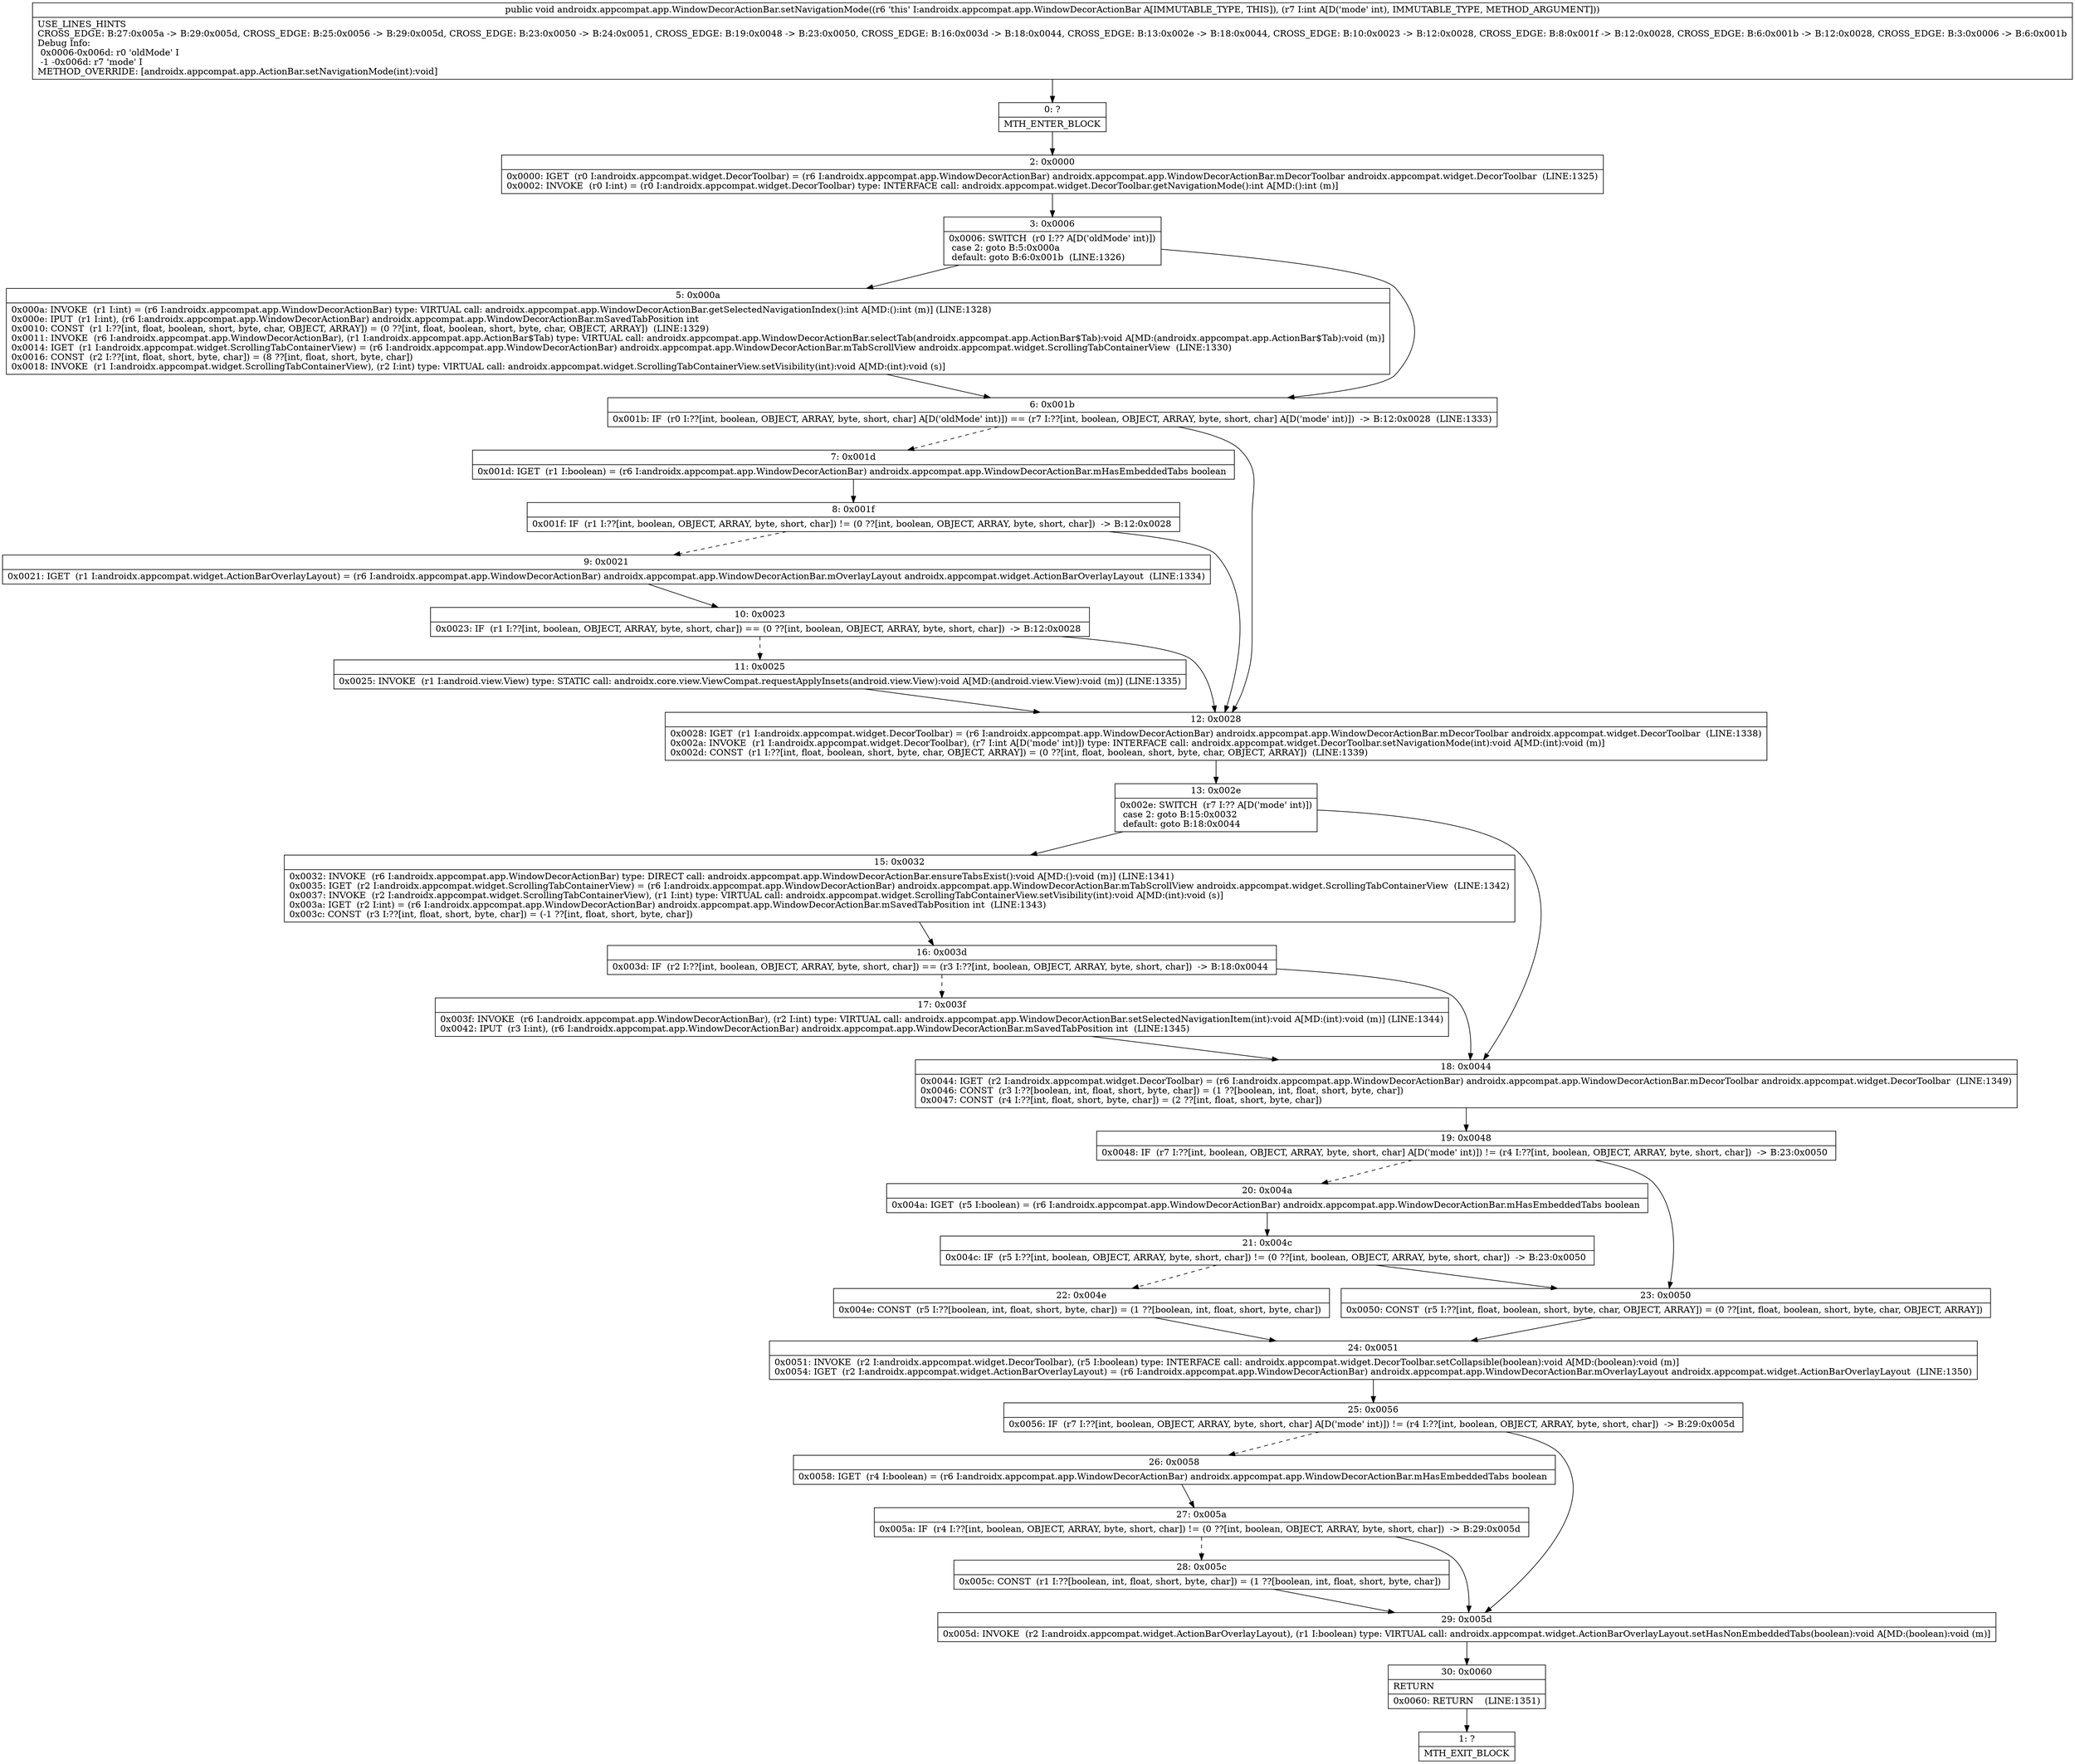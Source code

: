 digraph "CFG forandroidx.appcompat.app.WindowDecorActionBar.setNavigationMode(I)V" {
Node_0 [shape=record,label="{0\:\ ?|MTH_ENTER_BLOCK\l}"];
Node_2 [shape=record,label="{2\:\ 0x0000|0x0000: IGET  (r0 I:androidx.appcompat.widget.DecorToolbar) = (r6 I:androidx.appcompat.app.WindowDecorActionBar) androidx.appcompat.app.WindowDecorActionBar.mDecorToolbar androidx.appcompat.widget.DecorToolbar  (LINE:1325)\l0x0002: INVOKE  (r0 I:int) = (r0 I:androidx.appcompat.widget.DecorToolbar) type: INTERFACE call: androidx.appcompat.widget.DecorToolbar.getNavigationMode():int A[MD:():int (m)]\l}"];
Node_3 [shape=record,label="{3\:\ 0x0006|0x0006: SWITCH  (r0 I:?? A[D('oldMode' int)])\l case 2: goto B:5:0x000a\l default: goto B:6:0x001b  (LINE:1326)\l}"];
Node_5 [shape=record,label="{5\:\ 0x000a|0x000a: INVOKE  (r1 I:int) = (r6 I:androidx.appcompat.app.WindowDecorActionBar) type: VIRTUAL call: androidx.appcompat.app.WindowDecorActionBar.getSelectedNavigationIndex():int A[MD:():int (m)] (LINE:1328)\l0x000e: IPUT  (r1 I:int), (r6 I:androidx.appcompat.app.WindowDecorActionBar) androidx.appcompat.app.WindowDecorActionBar.mSavedTabPosition int \l0x0010: CONST  (r1 I:??[int, float, boolean, short, byte, char, OBJECT, ARRAY]) = (0 ??[int, float, boolean, short, byte, char, OBJECT, ARRAY])  (LINE:1329)\l0x0011: INVOKE  (r6 I:androidx.appcompat.app.WindowDecorActionBar), (r1 I:androidx.appcompat.app.ActionBar$Tab) type: VIRTUAL call: androidx.appcompat.app.WindowDecorActionBar.selectTab(androidx.appcompat.app.ActionBar$Tab):void A[MD:(androidx.appcompat.app.ActionBar$Tab):void (m)]\l0x0014: IGET  (r1 I:androidx.appcompat.widget.ScrollingTabContainerView) = (r6 I:androidx.appcompat.app.WindowDecorActionBar) androidx.appcompat.app.WindowDecorActionBar.mTabScrollView androidx.appcompat.widget.ScrollingTabContainerView  (LINE:1330)\l0x0016: CONST  (r2 I:??[int, float, short, byte, char]) = (8 ??[int, float, short, byte, char]) \l0x0018: INVOKE  (r1 I:androidx.appcompat.widget.ScrollingTabContainerView), (r2 I:int) type: VIRTUAL call: androidx.appcompat.widget.ScrollingTabContainerView.setVisibility(int):void A[MD:(int):void (s)]\l}"];
Node_6 [shape=record,label="{6\:\ 0x001b|0x001b: IF  (r0 I:??[int, boolean, OBJECT, ARRAY, byte, short, char] A[D('oldMode' int)]) == (r7 I:??[int, boolean, OBJECT, ARRAY, byte, short, char] A[D('mode' int)])  \-\> B:12:0x0028  (LINE:1333)\l}"];
Node_7 [shape=record,label="{7\:\ 0x001d|0x001d: IGET  (r1 I:boolean) = (r6 I:androidx.appcompat.app.WindowDecorActionBar) androidx.appcompat.app.WindowDecorActionBar.mHasEmbeddedTabs boolean \l}"];
Node_8 [shape=record,label="{8\:\ 0x001f|0x001f: IF  (r1 I:??[int, boolean, OBJECT, ARRAY, byte, short, char]) != (0 ??[int, boolean, OBJECT, ARRAY, byte, short, char])  \-\> B:12:0x0028 \l}"];
Node_9 [shape=record,label="{9\:\ 0x0021|0x0021: IGET  (r1 I:androidx.appcompat.widget.ActionBarOverlayLayout) = (r6 I:androidx.appcompat.app.WindowDecorActionBar) androidx.appcompat.app.WindowDecorActionBar.mOverlayLayout androidx.appcompat.widget.ActionBarOverlayLayout  (LINE:1334)\l}"];
Node_10 [shape=record,label="{10\:\ 0x0023|0x0023: IF  (r1 I:??[int, boolean, OBJECT, ARRAY, byte, short, char]) == (0 ??[int, boolean, OBJECT, ARRAY, byte, short, char])  \-\> B:12:0x0028 \l}"];
Node_11 [shape=record,label="{11\:\ 0x0025|0x0025: INVOKE  (r1 I:android.view.View) type: STATIC call: androidx.core.view.ViewCompat.requestApplyInsets(android.view.View):void A[MD:(android.view.View):void (m)] (LINE:1335)\l}"];
Node_12 [shape=record,label="{12\:\ 0x0028|0x0028: IGET  (r1 I:androidx.appcompat.widget.DecorToolbar) = (r6 I:androidx.appcompat.app.WindowDecorActionBar) androidx.appcompat.app.WindowDecorActionBar.mDecorToolbar androidx.appcompat.widget.DecorToolbar  (LINE:1338)\l0x002a: INVOKE  (r1 I:androidx.appcompat.widget.DecorToolbar), (r7 I:int A[D('mode' int)]) type: INTERFACE call: androidx.appcompat.widget.DecorToolbar.setNavigationMode(int):void A[MD:(int):void (m)]\l0x002d: CONST  (r1 I:??[int, float, boolean, short, byte, char, OBJECT, ARRAY]) = (0 ??[int, float, boolean, short, byte, char, OBJECT, ARRAY])  (LINE:1339)\l}"];
Node_13 [shape=record,label="{13\:\ 0x002e|0x002e: SWITCH  (r7 I:?? A[D('mode' int)])\l case 2: goto B:15:0x0032\l default: goto B:18:0x0044 \l}"];
Node_15 [shape=record,label="{15\:\ 0x0032|0x0032: INVOKE  (r6 I:androidx.appcompat.app.WindowDecorActionBar) type: DIRECT call: androidx.appcompat.app.WindowDecorActionBar.ensureTabsExist():void A[MD:():void (m)] (LINE:1341)\l0x0035: IGET  (r2 I:androidx.appcompat.widget.ScrollingTabContainerView) = (r6 I:androidx.appcompat.app.WindowDecorActionBar) androidx.appcompat.app.WindowDecorActionBar.mTabScrollView androidx.appcompat.widget.ScrollingTabContainerView  (LINE:1342)\l0x0037: INVOKE  (r2 I:androidx.appcompat.widget.ScrollingTabContainerView), (r1 I:int) type: VIRTUAL call: androidx.appcompat.widget.ScrollingTabContainerView.setVisibility(int):void A[MD:(int):void (s)]\l0x003a: IGET  (r2 I:int) = (r6 I:androidx.appcompat.app.WindowDecorActionBar) androidx.appcompat.app.WindowDecorActionBar.mSavedTabPosition int  (LINE:1343)\l0x003c: CONST  (r3 I:??[int, float, short, byte, char]) = (\-1 ??[int, float, short, byte, char]) \l}"];
Node_16 [shape=record,label="{16\:\ 0x003d|0x003d: IF  (r2 I:??[int, boolean, OBJECT, ARRAY, byte, short, char]) == (r3 I:??[int, boolean, OBJECT, ARRAY, byte, short, char])  \-\> B:18:0x0044 \l}"];
Node_17 [shape=record,label="{17\:\ 0x003f|0x003f: INVOKE  (r6 I:androidx.appcompat.app.WindowDecorActionBar), (r2 I:int) type: VIRTUAL call: androidx.appcompat.app.WindowDecorActionBar.setSelectedNavigationItem(int):void A[MD:(int):void (m)] (LINE:1344)\l0x0042: IPUT  (r3 I:int), (r6 I:androidx.appcompat.app.WindowDecorActionBar) androidx.appcompat.app.WindowDecorActionBar.mSavedTabPosition int  (LINE:1345)\l}"];
Node_18 [shape=record,label="{18\:\ 0x0044|0x0044: IGET  (r2 I:androidx.appcompat.widget.DecorToolbar) = (r6 I:androidx.appcompat.app.WindowDecorActionBar) androidx.appcompat.app.WindowDecorActionBar.mDecorToolbar androidx.appcompat.widget.DecorToolbar  (LINE:1349)\l0x0046: CONST  (r3 I:??[boolean, int, float, short, byte, char]) = (1 ??[boolean, int, float, short, byte, char]) \l0x0047: CONST  (r4 I:??[int, float, short, byte, char]) = (2 ??[int, float, short, byte, char]) \l}"];
Node_19 [shape=record,label="{19\:\ 0x0048|0x0048: IF  (r7 I:??[int, boolean, OBJECT, ARRAY, byte, short, char] A[D('mode' int)]) != (r4 I:??[int, boolean, OBJECT, ARRAY, byte, short, char])  \-\> B:23:0x0050 \l}"];
Node_20 [shape=record,label="{20\:\ 0x004a|0x004a: IGET  (r5 I:boolean) = (r6 I:androidx.appcompat.app.WindowDecorActionBar) androidx.appcompat.app.WindowDecorActionBar.mHasEmbeddedTabs boolean \l}"];
Node_21 [shape=record,label="{21\:\ 0x004c|0x004c: IF  (r5 I:??[int, boolean, OBJECT, ARRAY, byte, short, char]) != (0 ??[int, boolean, OBJECT, ARRAY, byte, short, char])  \-\> B:23:0x0050 \l}"];
Node_22 [shape=record,label="{22\:\ 0x004e|0x004e: CONST  (r5 I:??[boolean, int, float, short, byte, char]) = (1 ??[boolean, int, float, short, byte, char]) \l}"];
Node_24 [shape=record,label="{24\:\ 0x0051|0x0051: INVOKE  (r2 I:androidx.appcompat.widget.DecorToolbar), (r5 I:boolean) type: INTERFACE call: androidx.appcompat.widget.DecorToolbar.setCollapsible(boolean):void A[MD:(boolean):void (m)]\l0x0054: IGET  (r2 I:androidx.appcompat.widget.ActionBarOverlayLayout) = (r6 I:androidx.appcompat.app.WindowDecorActionBar) androidx.appcompat.app.WindowDecorActionBar.mOverlayLayout androidx.appcompat.widget.ActionBarOverlayLayout  (LINE:1350)\l}"];
Node_25 [shape=record,label="{25\:\ 0x0056|0x0056: IF  (r7 I:??[int, boolean, OBJECT, ARRAY, byte, short, char] A[D('mode' int)]) != (r4 I:??[int, boolean, OBJECT, ARRAY, byte, short, char])  \-\> B:29:0x005d \l}"];
Node_26 [shape=record,label="{26\:\ 0x0058|0x0058: IGET  (r4 I:boolean) = (r6 I:androidx.appcompat.app.WindowDecorActionBar) androidx.appcompat.app.WindowDecorActionBar.mHasEmbeddedTabs boolean \l}"];
Node_27 [shape=record,label="{27\:\ 0x005a|0x005a: IF  (r4 I:??[int, boolean, OBJECT, ARRAY, byte, short, char]) != (0 ??[int, boolean, OBJECT, ARRAY, byte, short, char])  \-\> B:29:0x005d \l}"];
Node_28 [shape=record,label="{28\:\ 0x005c|0x005c: CONST  (r1 I:??[boolean, int, float, short, byte, char]) = (1 ??[boolean, int, float, short, byte, char]) \l}"];
Node_29 [shape=record,label="{29\:\ 0x005d|0x005d: INVOKE  (r2 I:androidx.appcompat.widget.ActionBarOverlayLayout), (r1 I:boolean) type: VIRTUAL call: androidx.appcompat.widget.ActionBarOverlayLayout.setHasNonEmbeddedTabs(boolean):void A[MD:(boolean):void (m)]\l}"];
Node_30 [shape=record,label="{30\:\ 0x0060|RETURN\l|0x0060: RETURN    (LINE:1351)\l}"];
Node_1 [shape=record,label="{1\:\ ?|MTH_EXIT_BLOCK\l}"];
Node_23 [shape=record,label="{23\:\ 0x0050|0x0050: CONST  (r5 I:??[int, float, boolean, short, byte, char, OBJECT, ARRAY]) = (0 ??[int, float, boolean, short, byte, char, OBJECT, ARRAY]) \l}"];
MethodNode[shape=record,label="{public void androidx.appcompat.app.WindowDecorActionBar.setNavigationMode((r6 'this' I:androidx.appcompat.app.WindowDecorActionBar A[IMMUTABLE_TYPE, THIS]), (r7 I:int A[D('mode' int), IMMUTABLE_TYPE, METHOD_ARGUMENT]))  | USE_LINES_HINTS\lCROSS_EDGE: B:27:0x005a \-\> B:29:0x005d, CROSS_EDGE: B:25:0x0056 \-\> B:29:0x005d, CROSS_EDGE: B:23:0x0050 \-\> B:24:0x0051, CROSS_EDGE: B:19:0x0048 \-\> B:23:0x0050, CROSS_EDGE: B:16:0x003d \-\> B:18:0x0044, CROSS_EDGE: B:13:0x002e \-\> B:18:0x0044, CROSS_EDGE: B:10:0x0023 \-\> B:12:0x0028, CROSS_EDGE: B:8:0x001f \-\> B:12:0x0028, CROSS_EDGE: B:6:0x001b \-\> B:12:0x0028, CROSS_EDGE: B:3:0x0006 \-\> B:6:0x001b\lDebug Info:\l  0x0006\-0x006d: r0 'oldMode' I\l  \-1 \-0x006d: r7 'mode' I\lMETHOD_OVERRIDE: [androidx.appcompat.app.ActionBar.setNavigationMode(int):void]\l}"];
MethodNode -> Node_0;Node_0 -> Node_2;
Node_2 -> Node_3;
Node_3 -> Node_5;
Node_3 -> Node_6;
Node_5 -> Node_6;
Node_6 -> Node_7[style=dashed];
Node_6 -> Node_12;
Node_7 -> Node_8;
Node_8 -> Node_9[style=dashed];
Node_8 -> Node_12;
Node_9 -> Node_10;
Node_10 -> Node_11[style=dashed];
Node_10 -> Node_12;
Node_11 -> Node_12;
Node_12 -> Node_13;
Node_13 -> Node_15;
Node_13 -> Node_18;
Node_15 -> Node_16;
Node_16 -> Node_17[style=dashed];
Node_16 -> Node_18;
Node_17 -> Node_18;
Node_18 -> Node_19;
Node_19 -> Node_20[style=dashed];
Node_19 -> Node_23;
Node_20 -> Node_21;
Node_21 -> Node_22[style=dashed];
Node_21 -> Node_23;
Node_22 -> Node_24;
Node_24 -> Node_25;
Node_25 -> Node_26[style=dashed];
Node_25 -> Node_29;
Node_26 -> Node_27;
Node_27 -> Node_28[style=dashed];
Node_27 -> Node_29;
Node_28 -> Node_29;
Node_29 -> Node_30;
Node_30 -> Node_1;
Node_23 -> Node_24;
}

